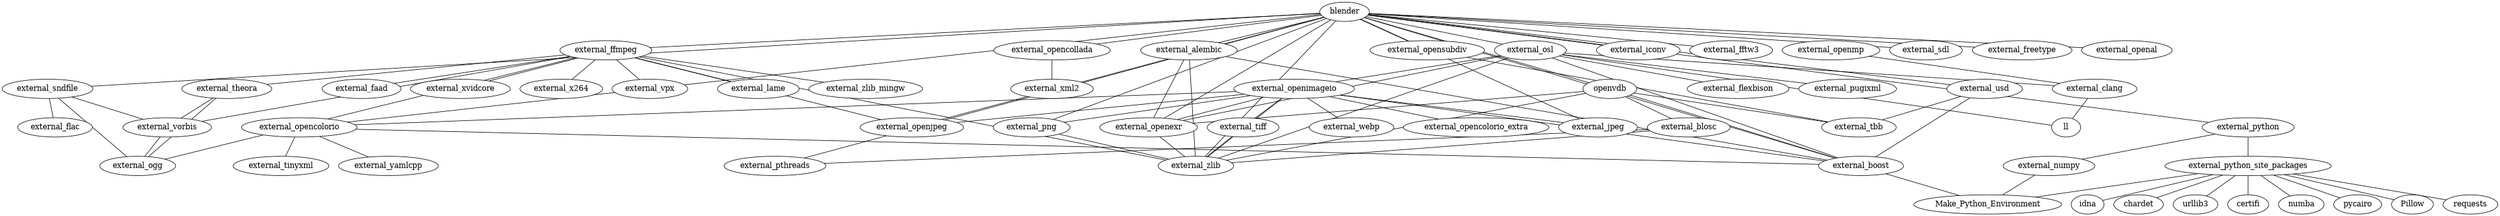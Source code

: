 strict graph {
graph[autosize = false, size = "25.7,8.3!", resolution = 300, overlap = false, splines = false, outputorder=edgesfirst ];
	node [style=filled fillcolor=white];
	external_alembic -- external_boost;
	external_alembic -- external_zlib;
	external_alembic -- external_openexr;
	external_blosc -- external_zlib;
	external_blosc -- external_pthreads;
	external_boost -- Make_Python_Environment;
	external_clang -- ll;
	external_ffmpeg -- external_zlib;
	external_ffmpeg -- external_faad;
	external_ffmpeg -- external_openjpeg;
	external_ffmpeg -- external_xvidcore;
	external_ffmpeg -- external_x264;
	external_ffmpeg -- external_vpx;
	external_ffmpeg -- external_theora;
	external_ffmpeg -- external_vorbis;
	external_ffmpeg -- external_ogg;
	external_ffmpeg -- external_lame;
	external_ffmpeg -- external_zlib_mingw;
	external_numpy -- Make_Python_Environment;
	external_opencollada -- external_xml2;
	external_opencolorio -- external_boost;
	external_opencolorio -- external_tinyxml;
	external_opencolorio -- external_yamlcpp;
	external_openexr -- external_zlib;
	external_openimageio -- external_png;
	external_openimageio -- external_zlib;
	external_openimageio -- external_openexr;
	external_openimageio -- external_openexr;
	external_openimageio -- external_jpeg;
	external_openimageio -- external_boost;
	external_openimageio -- external_tiff;
	external_openimageio -- external_opencolorio;
	external_openimageio -- external_openjpeg;
	external_openimageio -- external_webp;
	external_openimageio -- external_opencolorio_extra;
	external_openmp -- external_clang;
	external_opensubdiv -- external_tbb;
	openvdb -- external_tbb;
	openvdb -- external_boost;
	openvdb -- external_openexr;
	openvdb -- external_openexr;
	openvdb -- external_zlib;
	openvdb -- external_blosc;
	external_osl -- external_boost;
	external_osl -- ll;
	external_osl -- external_clang;
	external_osl -- external_openexr;
	external_osl -- external_openexr;
	external_osl -- external_zlib;
	external_osl -- external_flexbison;
	external_osl -- external_openimageio;
	external_osl -- external_pugixml;
	external_png -- external_zlib;
	external_python_site_packages -- Make_Python_Environment;
	external_sndfile -- external_ogg;
	external_sndfile -- external_vorbis;
	external_sndfile -- external_flac;
	external_theora -- external_vorbis;
	external_theora -- external_ogg;
	external_tiff -- external_zlib;
	external_vorbis -- external_ogg;
	blender-- external_ffmpeg;
	blender-- external_alembic;
	blender-- external_openjpeg;
	blender-- external_opencolorio;
	blender-- external_openexr;
	blender-- external_opensubdiv;
	blender-- openvdb;
	blender-- external_osl;
	blender-- external_boost;
	blender-- external_jpeg;
	blender-- external_png;
	blender-- external_python;
	blender-- external_sndfile;
	blender-- external_iconv;
	blender-- external_fftw3;
	external_python-- external_python_site_packages;
	external_python_site_packages-- requests;
	external_python_site_packages-- idna;
	external_python_site_packages-- chardet;
	external_python_site_packages-- urllib3;
	external_python_site_packages-- certifi;
	external_python_site_packages-- numba;
	external_python_site_packages-- pycairo;
	external_python_site_packages-- Pillow;
	external_python-- external_numpy;
	external_usd-- external_boost;
	external_usd-- external_tbb;
	blender-- external_opencollada;
	blender-- external_sdl;
	blender-- external_freetype;
	blender-- external_pthreads;
	blender-- external_zlib;
	blender-- external_openal;
    blender-- external_usd;
}
